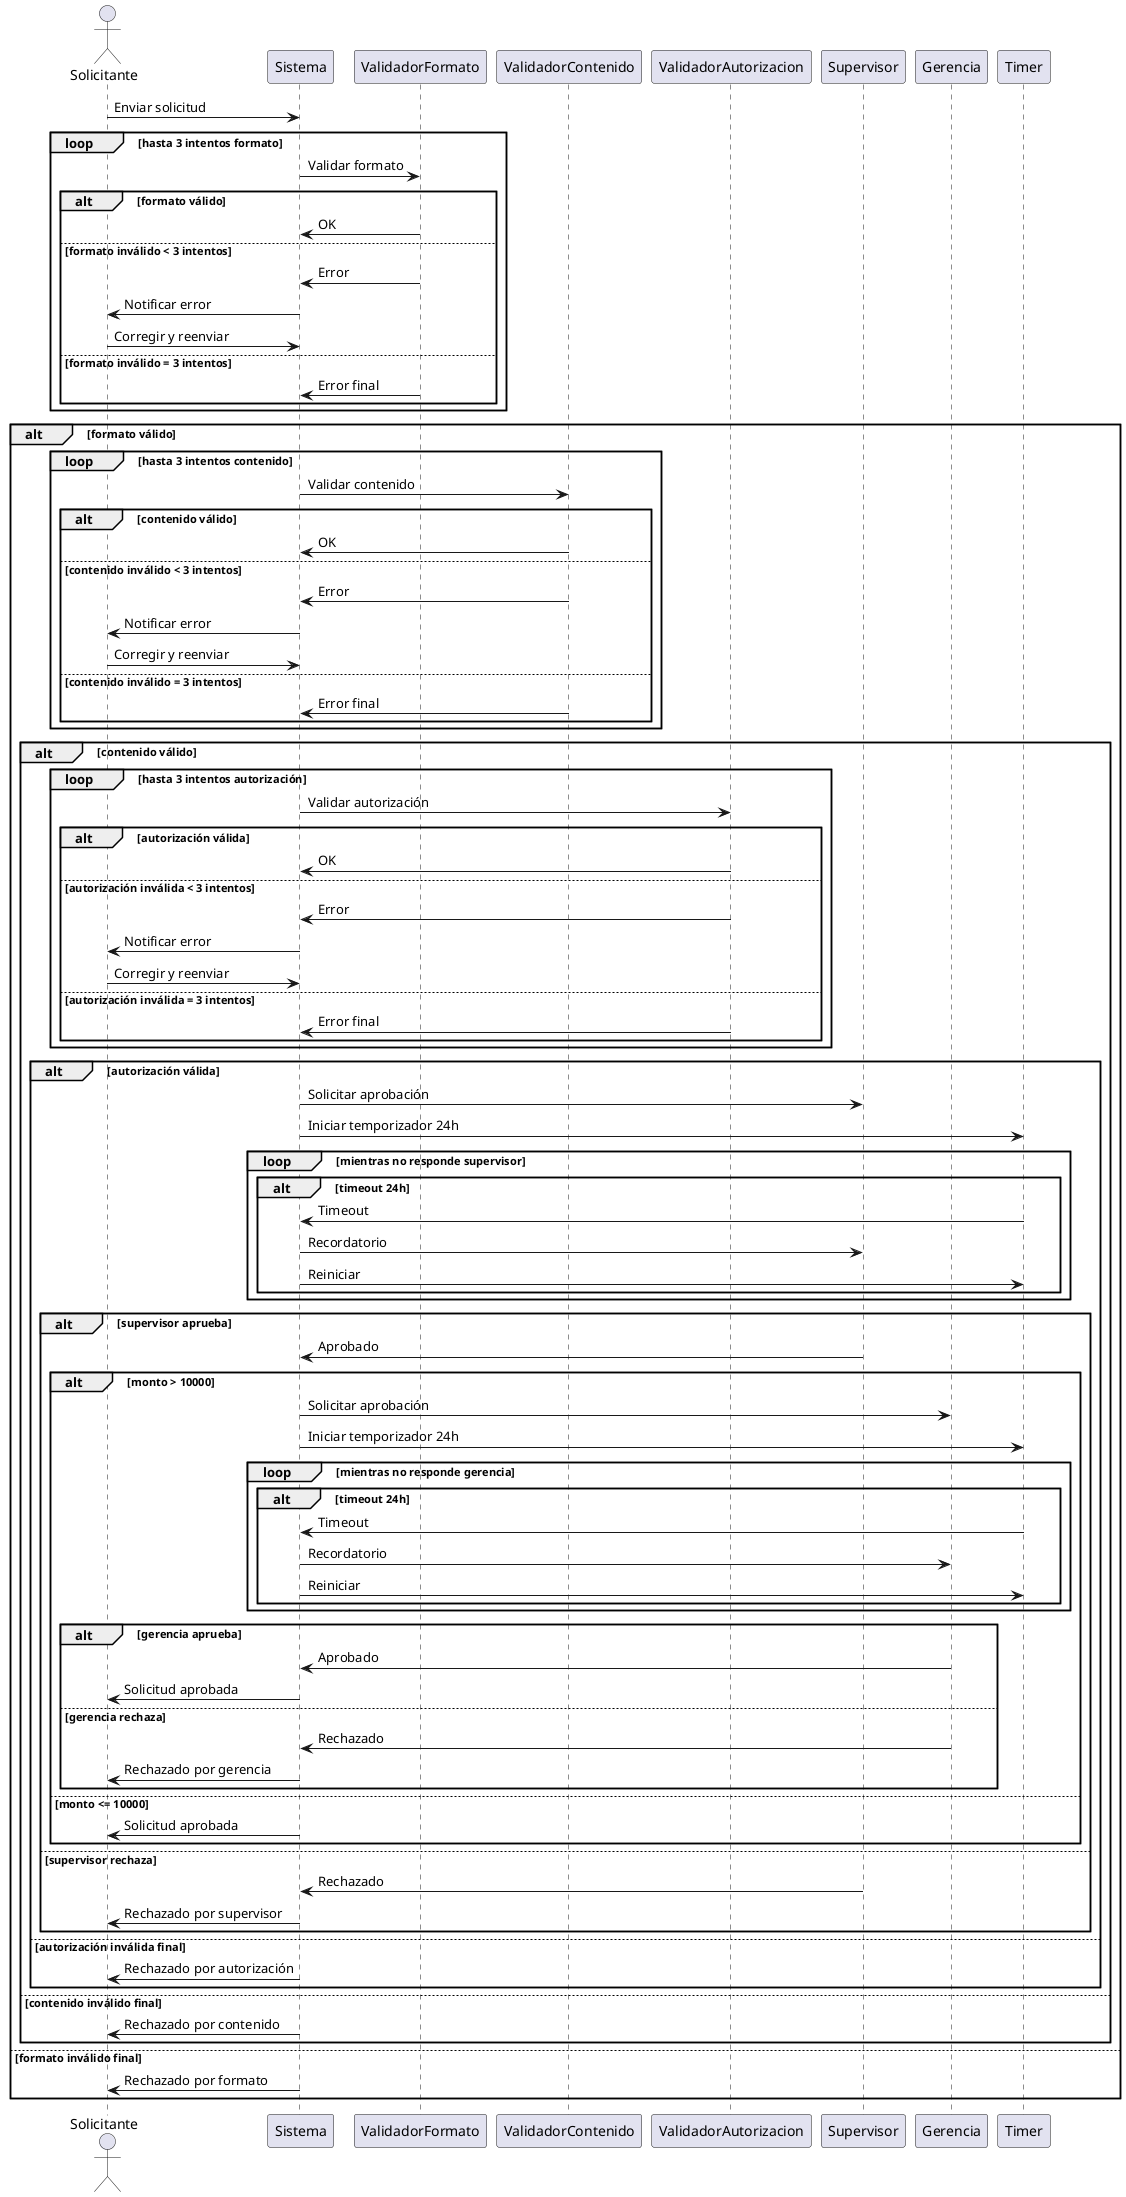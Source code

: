 @startuml
actor Solicitante
participant Sistema
participant ValidadorFormato
participant ValidadorContenido  
participant ValidadorAutorizacion
participant Supervisor
participant Gerencia
participant Timer

Solicitante -> Sistema: Enviar solicitud

loop hasta 3 intentos formato
    Sistema -> ValidadorFormato: Validar formato
    alt formato válido
        ValidadorFormato -> Sistema: OK
    else formato inválido < 3 intentos
        ValidadorFormato -> Sistema: Error
        Sistema -> Solicitante: Notificar error
        Solicitante -> Sistema: Corregir y reenviar
    else formato inválido = 3 intentos
        ValidadorFormato -> Sistema: Error final
    end
end

alt formato válido
    loop hasta 3 intentos contenido
        Sistema -> ValidadorContenido: Validar contenido
        alt contenido válido
            ValidadorContenido -> Sistema: OK
        else contenido inválido < 3 intentos
            ValidadorContenido -> Sistema: Error
            Sistema -> Solicitante: Notificar error
            Solicitante -> Sistema: Corregir y reenviar
        else contenido inválido = 3 intentos
            ValidadorContenido -> Sistema: Error final
        end
    end
    
    alt contenido válido
        loop hasta 3 intentos autorización
            Sistema -> ValidadorAutorizacion: Validar autorización
            alt autorización válida
                ValidadorAutorizacion -> Sistema: OK
            else autorización inválida < 3 intentos
                ValidadorAutorizacion -> Sistema: Error
                Sistema -> Solicitante: Notificar error
                Solicitante -> Sistema: Corregir y reenviar
            else autorización inválida = 3 intentos
                ValidadorAutorizacion -> Sistema: Error final
            end
        end
        
        alt autorización válida
            Sistema -> Supervisor: Solicitar aprobación
            Sistema -> Timer: Iniciar temporizador 24h
            
            loop mientras no responde supervisor
                alt timeout 24h
                    Timer -> Sistema: Timeout
                    Sistema -> Supervisor: Recordatorio
                    Sistema -> Timer: Reiniciar
                end
            end
            
            alt supervisor aprueba
                Supervisor -> Sistema: Aprobado
                
                alt monto > 10000
                    Sistema -> Gerencia: Solicitar aprobación
                    Sistema -> Timer: Iniciar temporizador 24h
                    
                    loop mientras no responde gerencia
                        alt timeout 24h
                            Timer -> Sistema: Timeout
                            Sistema -> Gerencia: Recordatorio
                            Sistema -> Timer: Reiniciar
                        end
                    end
                    
                    alt gerencia aprueba
                        Gerencia -> Sistema: Aprobado
                        Sistema -> Solicitante: Solicitud aprobada
                    else gerencia rechaza
                        Gerencia -> Sistema: Rechazado
                        Sistema -> Solicitante: Rechazado por gerencia
                    end
                else monto <= 10000
                    Sistema -> Solicitante: Solicitud aprobada
                end
            else supervisor rechaza
                Supervisor -> Sistema: Rechazado
                Sistema -> Solicitante: Rechazado por supervisor
            end
        else autorización inválida final
            Sistema -> Solicitante: Rechazado por autorización
        end
    else contenido inválido final
        Sistema -> Solicitante: Rechazado por contenido
    end
else formato inválido final
    Sistema -> Solicitante: Rechazado por formato
end
@enduml
